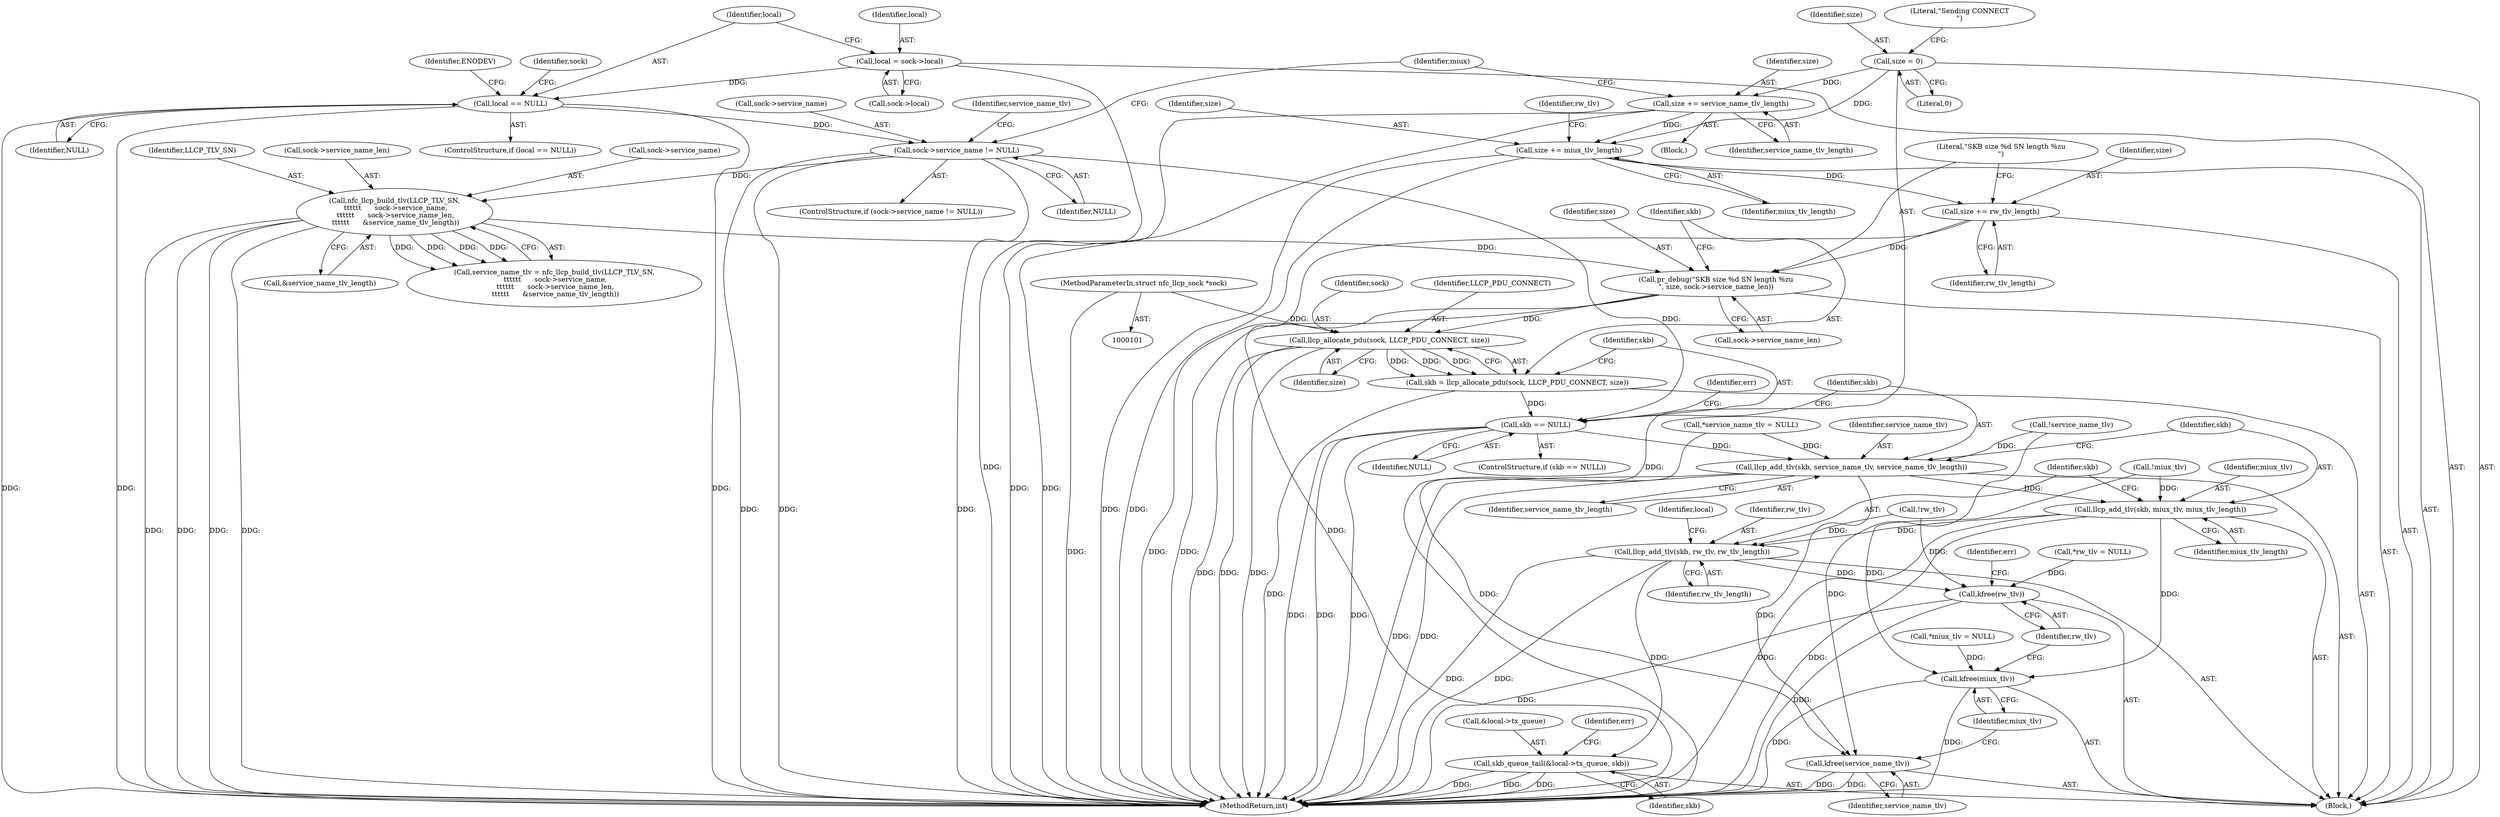 digraph "0_linux_58bdd544e2933a21a51eecf17c3f5f94038261b5_0@API" {
"1000254" [label="(Call,llcp_allocate_pdu(sock, LLCP_PDU_CONNECT, size))"];
"1000102" [label="(MethodParameterIn,struct nfc_llcp_sock *sock)"];
"1000246" [label="(Call,pr_debug(\"SKB size %d SN length %zu\n\", size, sock->service_name_len))"];
"1000243" [label="(Call,size += rw_tlv_length)"];
"1000222" [label="(Call,size += miux_tlv_length)"];
"1000124" [label="(Call,size = 0)"];
"1000170" [label="(Call,size += service_name_tlv_length)"];
"1000151" [label="(Call,nfc_llcp_build_tlv(LLCP_TLV_SN,\n \t\t\t\t\t\t      sock->service_name,\n \t\t\t\t\t\t      sock->service_name_len,\n \t\t\t\t\t\t      &service_name_tlv_length))"];
"1000143" [label="(Call,sock->service_name != NULL)"];
"1000136" [label="(Call,local == NULL)"];
"1000130" [label="(Call,local = sock->local)"];
"1000252" [label="(Call,skb = llcp_allocate_pdu(sock, LLCP_PDU_CONNECT, size))"];
"1000259" [label="(Call,skb == NULL)"];
"1000268" [label="(Call,llcp_add_tlv(skb, service_name_tlv, service_name_tlv_length))"];
"1000272" [label="(Call,llcp_add_tlv(skb, miux_tlv, miux_tlv_length))"];
"1000276" [label="(Call,llcp_add_tlv(skb, rw_tlv, rw_tlv_length))"];
"1000280" [label="(Call,skb_queue_tail(&local->tx_queue, skb))"];
"1000299" [label="(Call,kfree(rw_tlv))"];
"1000297" [label="(Call,kfree(miux_tlv))"];
"1000295" [label="(Call,kfree(service_name_tlv))"];
"1000135" [label="(ControlStructure,if (local == NULL))"];
"1000274" [label="(Identifier,miux_tlv)"];
"1000150" [label="(Identifier,service_name_tlv)"];
"1000249" [label="(Call,sock->service_name_len)"];
"1000156" [label="(Call,sock->service_name_len)"];
"1000245" [label="(Identifier,rw_tlv_length)"];
"1000272" [label="(Call,llcp_add_tlv(skb, miux_tlv, miux_tlv_length))"];
"1000257" [label="(Identifier,size)"];
"1000303" [label="(MethodReturn,int)"];
"1000280" [label="(Call,skb_queue_tail(&local->tx_queue, skb))"];
"1000297" [label="(Call,kfree(miux_tlv))"];
"1000107" [label="(Call,*service_name_tlv = NULL)"];
"1000125" [label="(Identifier,size)"];
"1000143" [label="(Call,sock->service_name != NULL)"];
"1000275" [label="(Identifier,miux_tlv_length)"];
"1000281" [label="(Call,&local->tx_queue)"];
"1000254" [label="(Call,llcp_allocate_pdu(sock, LLCP_PDU_CONNECT, size))"];
"1000270" [label="(Identifier,service_name_tlv)"];
"1000278" [label="(Identifier,rw_tlv)"];
"1000172" [label="(Identifier,service_name_tlv_length)"];
"1000222" [label="(Call,size += miux_tlv_length)"];
"1000147" [label="(Identifier,NULL)"];
"1000300" [label="(Identifier,rw_tlv)"];
"1000261" [label="(Identifier,NULL)"];
"1000243" [label="(Call,size += rw_tlv_length)"];
"1000142" [label="(ControlStructure,if (sock->service_name != NULL))"];
"1000132" [label="(Call,sock->local)"];
"1000277" [label="(Identifier,skb)"];
"1000148" [label="(Block,)"];
"1000170" [label="(Call,size += service_name_tlv_length)"];
"1000283" [label="(Identifier,local)"];
"1000299" [label="(Call,kfree(rw_tlv))"];
"1000131" [label="(Identifier,local)"];
"1000174" [label="(Identifier,miux)"];
"1000149" [label="(Call,service_name_tlv = nfc_llcp_build_tlv(LLCP_TLV_SN,\n \t\t\t\t\t\t      sock->service_name,\n \t\t\t\t\t\t      sock->service_name_len,\n \t\t\t\t\t\t      &service_name_tlv_length))"];
"1000260" [label="(Identifier,skb)"];
"1000141" [label="(Identifier,ENODEV)"];
"1000151" [label="(Call,nfc_llcp_build_tlv(LLCP_TLV_SN,\n \t\t\t\t\t\t      sock->service_name,\n \t\t\t\t\t\t      sock->service_name_len,\n \t\t\t\t\t\t      &service_name_tlv_length))"];
"1000287" [label="(Identifier,err)"];
"1000126" [label="(Literal,0)"];
"1000259" [label="(Call,skb == NULL)"];
"1000244" [label="(Identifier,size)"];
"1000235" [label="(Call,!rw_tlv)"];
"1000298" [label="(Identifier,miux_tlv)"];
"1000117" [label="(Call,*rw_tlv = NULL)"];
"1000268" [label="(Call,llcp_add_tlv(skb, service_name_tlv, service_name_tlv_length))"];
"1000224" [label="(Identifier,miux_tlv_length)"];
"1000138" [label="(Identifier,NULL)"];
"1000103" [label="(Block,)"];
"1000129" [label="(Literal,\"Sending CONNECT\n\")"];
"1000295" [label="(Call,kfree(service_name_tlv))"];
"1000302" [label="(Identifier,err)"];
"1000279" [label="(Identifier,rw_tlv_length)"];
"1000130" [label="(Call,local = sock->local)"];
"1000247" [label="(Literal,\"SKB size %d SN length %zu\n\")"];
"1000256" [label="(Identifier,LLCP_PDU_CONNECT)"];
"1000136" [label="(Call,local == NULL)"];
"1000296" [label="(Identifier,service_name_tlv)"];
"1000264" [label="(Identifier,err)"];
"1000159" [label="(Call,&service_name_tlv_length)"];
"1000112" [label="(Call,*miux_tlv = NULL)"];
"1000153" [label="(Call,sock->service_name)"];
"1000223" [label="(Identifier,size)"];
"1000253" [label="(Identifier,skb)"];
"1000144" [label="(Call,sock->service_name)"];
"1000137" [label="(Identifier,local)"];
"1000124" [label="(Call,size = 0)"];
"1000248" [label="(Identifier,size)"];
"1000246" [label="(Call,pr_debug(\"SKB size %d SN length %zu\n\", size, sock->service_name_len))"];
"1000269" [label="(Identifier,skb)"];
"1000273" [label="(Identifier,skb)"];
"1000162" [label="(Call,!service_name_tlv)"];
"1000271" [label="(Identifier,service_name_tlv_length)"];
"1000214" [label="(Call,!miux_tlv)"];
"1000258" [label="(ControlStructure,if (skb == NULL))"];
"1000102" [label="(MethodParameterIn,struct nfc_llcp_sock *sock)"];
"1000145" [label="(Identifier,sock)"];
"1000285" [label="(Identifier,skb)"];
"1000152" [label="(Identifier,LLCP_TLV_SN)"];
"1000252" [label="(Call,skb = llcp_allocate_pdu(sock, LLCP_PDU_CONNECT, size))"];
"1000276" [label="(Call,llcp_add_tlv(skb, rw_tlv, rw_tlv_length))"];
"1000226" [label="(Identifier,rw_tlv)"];
"1000171" [label="(Identifier,size)"];
"1000255" [label="(Identifier,sock)"];
"1000254" -> "1000252"  [label="AST: "];
"1000254" -> "1000257"  [label="CFG: "];
"1000255" -> "1000254"  [label="AST: "];
"1000256" -> "1000254"  [label="AST: "];
"1000257" -> "1000254"  [label="AST: "];
"1000252" -> "1000254"  [label="CFG: "];
"1000254" -> "1000303"  [label="DDG: "];
"1000254" -> "1000303"  [label="DDG: "];
"1000254" -> "1000303"  [label="DDG: "];
"1000254" -> "1000252"  [label="DDG: "];
"1000254" -> "1000252"  [label="DDG: "];
"1000254" -> "1000252"  [label="DDG: "];
"1000102" -> "1000254"  [label="DDG: "];
"1000246" -> "1000254"  [label="DDG: "];
"1000102" -> "1000101"  [label="AST: "];
"1000102" -> "1000303"  [label="DDG: "];
"1000246" -> "1000103"  [label="AST: "];
"1000246" -> "1000249"  [label="CFG: "];
"1000247" -> "1000246"  [label="AST: "];
"1000248" -> "1000246"  [label="AST: "];
"1000249" -> "1000246"  [label="AST: "];
"1000253" -> "1000246"  [label="CFG: "];
"1000246" -> "1000303"  [label="DDG: "];
"1000246" -> "1000303"  [label="DDG: "];
"1000243" -> "1000246"  [label="DDG: "];
"1000151" -> "1000246"  [label="DDG: "];
"1000243" -> "1000103"  [label="AST: "];
"1000243" -> "1000245"  [label="CFG: "];
"1000244" -> "1000243"  [label="AST: "];
"1000245" -> "1000243"  [label="AST: "];
"1000247" -> "1000243"  [label="CFG: "];
"1000243" -> "1000303"  [label="DDG: "];
"1000222" -> "1000243"  [label="DDG: "];
"1000222" -> "1000103"  [label="AST: "];
"1000222" -> "1000224"  [label="CFG: "];
"1000223" -> "1000222"  [label="AST: "];
"1000224" -> "1000222"  [label="AST: "];
"1000226" -> "1000222"  [label="CFG: "];
"1000222" -> "1000303"  [label="DDG: "];
"1000222" -> "1000303"  [label="DDG: "];
"1000124" -> "1000222"  [label="DDG: "];
"1000170" -> "1000222"  [label="DDG: "];
"1000124" -> "1000103"  [label="AST: "];
"1000124" -> "1000126"  [label="CFG: "];
"1000125" -> "1000124"  [label="AST: "];
"1000126" -> "1000124"  [label="AST: "];
"1000129" -> "1000124"  [label="CFG: "];
"1000124" -> "1000303"  [label="DDG: "];
"1000124" -> "1000170"  [label="DDG: "];
"1000170" -> "1000148"  [label="AST: "];
"1000170" -> "1000172"  [label="CFG: "];
"1000171" -> "1000170"  [label="AST: "];
"1000172" -> "1000170"  [label="AST: "];
"1000174" -> "1000170"  [label="CFG: "];
"1000170" -> "1000303"  [label="DDG: "];
"1000170" -> "1000303"  [label="DDG: "];
"1000151" -> "1000149"  [label="AST: "];
"1000151" -> "1000159"  [label="CFG: "];
"1000152" -> "1000151"  [label="AST: "];
"1000153" -> "1000151"  [label="AST: "];
"1000156" -> "1000151"  [label="AST: "];
"1000159" -> "1000151"  [label="AST: "];
"1000149" -> "1000151"  [label="CFG: "];
"1000151" -> "1000303"  [label="DDG: "];
"1000151" -> "1000303"  [label="DDG: "];
"1000151" -> "1000303"  [label="DDG: "];
"1000151" -> "1000303"  [label="DDG: "];
"1000151" -> "1000149"  [label="DDG: "];
"1000151" -> "1000149"  [label="DDG: "];
"1000151" -> "1000149"  [label="DDG: "];
"1000151" -> "1000149"  [label="DDG: "];
"1000143" -> "1000151"  [label="DDG: "];
"1000143" -> "1000142"  [label="AST: "];
"1000143" -> "1000147"  [label="CFG: "];
"1000144" -> "1000143"  [label="AST: "];
"1000147" -> "1000143"  [label="AST: "];
"1000150" -> "1000143"  [label="CFG: "];
"1000174" -> "1000143"  [label="CFG: "];
"1000143" -> "1000303"  [label="DDG: "];
"1000143" -> "1000303"  [label="DDG: "];
"1000143" -> "1000303"  [label="DDG: "];
"1000136" -> "1000143"  [label="DDG: "];
"1000143" -> "1000259"  [label="DDG: "];
"1000136" -> "1000135"  [label="AST: "];
"1000136" -> "1000138"  [label="CFG: "];
"1000137" -> "1000136"  [label="AST: "];
"1000138" -> "1000136"  [label="AST: "];
"1000141" -> "1000136"  [label="CFG: "];
"1000145" -> "1000136"  [label="CFG: "];
"1000136" -> "1000303"  [label="DDG: "];
"1000136" -> "1000303"  [label="DDG: "];
"1000136" -> "1000303"  [label="DDG: "];
"1000130" -> "1000136"  [label="DDG: "];
"1000130" -> "1000103"  [label="AST: "];
"1000130" -> "1000132"  [label="CFG: "];
"1000131" -> "1000130"  [label="AST: "];
"1000132" -> "1000130"  [label="AST: "];
"1000137" -> "1000130"  [label="CFG: "];
"1000130" -> "1000303"  [label="DDG: "];
"1000252" -> "1000103"  [label="AST: "];
"1000253" -> "1000252"  [label="AST: "];
"1000260" -> "1000252"  [label="CFG: "];
"1000252" -> "1000303"  [label="DDG: "];
"1000252" -> "1000259"  [label="DDG: "];
"1000259" -> "1000258"  [label="AST: "];
"1000259" -> "1000261"  [label="CFG: "];
"1000260" -> "1000259"  [label="AST: "];
"1000261" -> "1000259"  [label="AST: "];
"1000264" -> "1000259"  [label="CFG: "];
"1000269" -> "1000259"  [label="CFG: "];
"1000259" -> "1000303"  [label="DDG: "];
"1000259" -> "1000303"  [label="DDG: "];
"1000259" -> "1000303"  [label="DDG: "];
"1000259" -> "1000268"  [label="DDG: "];
"1000268" -> "1000103"  [label="AST: "];
"1000268" -> "1000271"  [label="CFG: "];
"1000269" -> "1000268"  [label="AST: "];
"1000270" -> "1000268"  [label="AST: "];
"1000271" -> "1000268"  [label="AST: "];
"1000273" -> "1000268"  [label="CFG: "];
"1000268" -> "1000303"  [label="DDG: "];
"1000268" -> "1000303"  [label="DDG: "];
"1000107" -> "1000268"  [label="DDG: "];
"1000162" -> "1000268"  [label="DDG: "];
"1000268" -> "1000272"  [label="DDG: "];
"1000268" -> "1000295"  [label="DDG: "];
"1000272" -> "1000103"  [label="AST: "];
"1000272" -> "1000275"  [label="CFG: "];
"1000273" -> "1000272"  [label="AST: "];
"1000274" -> "1000272"  [label="AST: "];
"1000275" -> "1000272"  [label="AST: "];
"1000277" -> "1000272"  [label="CFG: "];
"1000272" -> "1000303"  [label="DDG: "];
"1000272" -> "1000303"  [label="DDG: "];
"1000214" -> "1000272"  [label="DDG: "];
"1000272" -> "1000276"  [label="DDG: "];
"1000272" -> "1000297"  [label="DDG: "];
"1000276" -> "1000103"  [label="AST: "];
"1000276" -> "1000279"  [label="CFG: "];
"1000277" -> "1000276"  [label="AST: "];
"1000278" -> "1000276"  [label="AST: "];
"1000279" -> "1000276"  [label="AST: "];
"1000283" -> "1000276"  [label="CFG: "];
"1000276" -> "1000303"  [label="DDG: "];
"1000276" -> "1000303"  [label="DDG: "];
"1000235" -> "1000276"  [label="DDG: "];
"1000276" -> "1000280"  [label="DDG: "];
"1000276" -> "1000299"  [label="DDG: "];
"1000280" -> "1000103"  [label="AST: "];
"1000280" -> "1000285"  [label="CFG: "];
"1000281" -> "1000280"  [label="AST: "];
"1000285" -> "1000280"  [label="AST: "];
"1000287" -> "1000280"  [label="CFG: "];
"1000280" -> "1000303"  [label="DDG: "];
"1000280" -> "1000303"  [label="DDG: "];
"1000280" -> "1000303"  [label="DDG: "];
"1000299" -> "1000103"  [label="AST: "];
"1000299" -> "1000300"  [label="CFG: "];
"1000300" -> "1000299"  [label="AST: "];
"1000302" -> "1000299"  [label="CFG: "];
"1000299" -> "1000303"  [label="DDG: "];
"1000299" -> "1000303"  [label="DDG: "];
"1000235" -> "1000299"  [label="DDG: "];
"1000117" -> "1000299"  [label="DDG: "];
"1000297" -> "1000103"  [label="AST: "];
"1000297" -> "1000298"  [label="CFG: "];
"1000298" -> "1000297"  [label="AST: "];
"1000300" -> "1000297"  [label="CFG: "];
"1000297" -> "1000303"  [label="DDG: "];
"1000297" -> "1000303"  [label="DDG: "];
"1000112" -> "1000297"  [label="DDG: "];
"1000214" -> "1000297"  [label="DDG: "];
"1000295" -> "1000103"  [label="AST: "];
"1000295" -> "1000296"  [label="CFG: "];
"1000296" -> "1000295"  [label="AST: "];
"1000298" -> "1000295"  [label="CFG: "];
"1000295" -> "1000303"  [label="DDG: "];
"1000295" -> "1000303"  [label="DDG: "];
"1000107" -> "1000295"  [label="DDG: "];
"1000162" -> "1000295"  [label="DDG: "];
}
